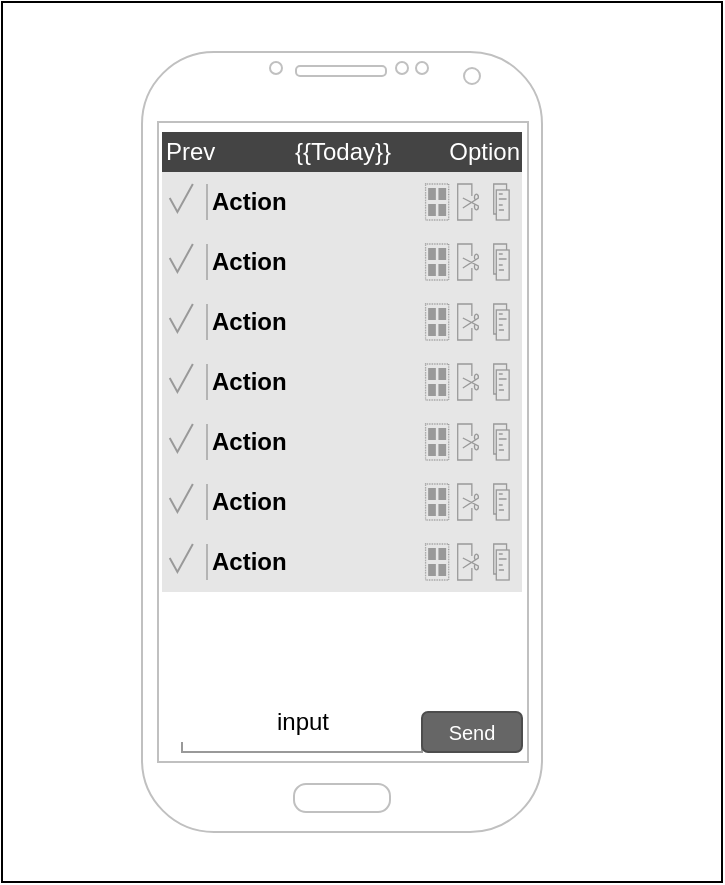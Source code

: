<mxfile version="24.4.8" type="device">
  <diagram name="第 1 页" id="AZ5YKaPfMmqDCqDRNwK1">
    <mxGraphModel dx="1156" dy="1040" grid="1" gridSize="10" guides="1" tooltips="1" connect="1" arrows="1" fold="1" page="1" pageScale="1" pageWidth="827" pageHeight="1169" math="0" shadow="0">
      <root>
        <mxCell id="0" />
        <mxCell id="1" parent="0" />
        <mxCell id="Ya21m_2HcjdQh0_R0l_v-2" value="" style="verticalLabelPosition=bottom;verticalAlign=top;html=1;shape=mxgraph.basic.rect;fillColor2=none;strokeWidth=1;size=20;indent=5;" vertex="1" parent="1">
          <mxGeometry x="180" y="215" width="360" height="440" as="geometry" />
        </mxCell>
        <mxCell id="Ya21m_2HcjdQh0_R0l_v-1" value="" style="verticalLabelPosition=bottom;verticalAlign=top;html=1;shadow=0;dashed=0;strokeWidth=1;shape=mxgraph.android.phone2;strokeColor=#c0c0c0;" vertex="1" parent="1">
          <mxGeometry x="250" y="240" width="200" height="390" as="geometry" />
        </mxCell>
        <mxCell id="Ya21m_2HcjdQh0_R0l_v-3" value="" style="strokeWidth=1;html=1;shadow=0;dashed=0;shape=mxgraph.android.contextual_action_bar_landscape_white;fillColor=#E6E6E6;" vertex="1" parent="1">
          <mxGeometry x="260" y="300" width="180" height="30" as="geometry" />
        </mxCell>
        <mxCell id="Ya21m_2HcjdQh0_R0l_v-4" value="Action" style="shape=transparent;align=left;fontStyle=1;whiteSpace=wrap;html=1;" vertex="1" parent="Ya21m_2HcjdQh0_R0l_v-3">
          <mxGeometry x="22.5" width="56.25" height="30" as="geometry" />
        </mxCell>
        <mxCell id="Ya21m_2HcjdQh0_R0l_v-15" value="" style="strokeWidth=1;html=1;shadow=0;dashed=0;shape=mxgraph.android.contextual_action_bar_landscape_white;fillColor=#E6E6E6;" vertex="1" parent="1">
          <mxGeometry x="260" y="330" width="180" height="30" as="geometry" />
        </mxCell>
        <mxCell id="Ya21m_2HcjdQh0_R0l_v-16" value="Action" style="shape=transparent;align=left;fontStyle=1;whiteSpace=wrap;html=1;" vertex="1" parent="Ya21m_2HcjdQh0_R0l_v-15">
          <mxGeometry x="22.5" width="56.25" height="30" as="geometry" />
        </mxCell>
        <mxCell id="Ya21m_2HcjdQh0_R0l_v-17" value="" style="strokeWidth=1;html=1;shadow=0;dashed=0;shape=mxgraph.android.contextual_action_bar_landscape_white;fillColor=#E6E6E6;" vertex="1" parent="1">
          <mxGeometry x="260" y="360" width="180" height="30" as="geometry" />
        </mxCell>
        <mxCell id="Ya21m_2HcjdQh0_R0l_v-18" value="Action" style="shape=transparent;align=left;fontStyle=1;whiteSpace=wrap;html=1;" vertex="1" parent="Ya21m_2HcjdQh0_R0l_v-17">
          <mxGeometry x="22.5" width="56.25" height="30" as="geometry" />
        </mxCell>
        <mxCell id="Ya21m_2HcjdQh0_R0l_v-19" value="" style="strokeWidth=1;html=1;shadow=0;dashed=0;shape=mxgraph.android.contextual_action_bar_landscape_white;fillColor=#E6E6E6;" vertex="1" parent="1">
          <mxGeometry x="260" y="390" width="180" height="30" as="geometry" />
        </mxCell>
        <mxCell id="Ya21m_2HcjdQh0_R0l_v-20" value="Action" style="shape=transparent;align=left;fontStyle=1;whiteSpace=wrap;html=1;" vertex="1" parent="Ya21m_2HcjdQh0_R0l_v-19">
          <mxGeometry x="22.5" width="56.25" height="30" as="geometry" />
        </mxCell>
        <mxCell id="Ya21m_2HcjdQh0_R0l_v-21" value="" style="strokeWidth=1;html=1;shadow=0;dashed=0;shape=mxgraph.android.contextual_action_bar_landscape_white;fillColor=#E6E6E6;" vertex="1" parent="1">
          <mxGeometry x="260" y="420" width="180" height="30" as="geometry" />
        </mxCell>
        <mxCell id="Ya21m_2HcjdQh0_R0l_v-22" value="Action" style="shape=transparent;align=left;fontStyle=1;whiteSpace=wrap;html=1;" vertex="1" parent="Ya21m_2HcjdQh0_R0l_v-21">
          <mxGeometry x="22.5" width="56.25" height="30" as="geometry" />
        </mxCell>
        <mxCell id="Ya21m_2HcjdQh0_R0l_v-23" value="" style="strokeWidth=1;html=1;shadow=0;dashed=0;shape=mxgraph.android.contextual_action_bar_landscape_white;fillColor=#E6E6E6;" vertex="1" parent="1">
          <mxGeometry x="260" y="450" width="180" height="30" as="geometry" />
        </mxCell>
        <mxCell id="Ya21m_2HcjdQh0_R0l_v-24" value="Action" style="shape=transparent;align=left;fontStyle=1;whiteSpace=wrap;html=1;" vertex="1" parent="Ya21m_2HcjdQh0_R0l_v-23">
          <mxGeometry x="22.5" width="56.25" height="30" as="geometry" />
        </mxCell>
        <mxCell id="Ya21m_2HcjdQh0_R0l_v-25" value="" style="strokeWidth=1;html=1;shadow=0;dashed=0;shape=mxgraph.android.contextual_action_bar_landscape_white;fillColor=#E6E6E6;" vertex="1" parent="1">
          <mxGeometry x="260" y="480" width="180" height="30" as="geometry" />
        </mxCell>
        <mxCell id="Ya21m_2HcjdQh0_R0l_v-26" value="Action" style="shape=transparent;align=left;fontStyle=1;whiteSpace=wrap;html=1;" vertex="1" parent="Ya21m_2HcjdQh0_R0l_v-25">
          <mxGeometry x="22.5" width="56.25" height="30" as="geometry" />
        </mxCell>
        <mxCell id="Ya21m_2HcjdQh0_R0l_v-27" value="" style="strokeWidth=1;html=1;shadow=0;dashed=0;shape=mxgraph.android.rrect;rSize=0;fillColor=#444444;strokeColor=none;" vertex="1" parent="1">
          <mxGeometry x="260" y="280" width="180" height="20" as="geometry" />
        </mxCell>
        <mxCell id="Ya21m_2HcjdQh0_R0l_v-28" value="Prev" style="strokeWidth=1;html=1;shadow=0;dashed=0;shape=mxgraph.android.anchor;align=left;fontColor=#FFFFFF;" vertex="1" parent="Ya21m_2HcjdQh0_R0l_v-27">
          <mxGeometry width="45" height="20" as="geometry" />
        </mxCell>
        <mxCell id="Ya21m_2HcjdQh0_R0l_v-29" value="{{Today}}" style="strokeWidth=1;html=1;shadow=0;dashed=0;shape=mxgraph.android.anchor;fontColor=#FFFFFF;" vertex="1" parent="Ya21m_2HcjdQh0_R0l_v-27">
          <mxGeometry x="45" width="90" height="20" as="geometry" />
        </mxCell>
        <mxCell id="Ya21m_2HcjdQh0_R0l_v-30" value="Option" style="strokeWidth=1;html=1;shadow=0;dashed=0;shape=mxgraph.android.anchor;align=right;fontColor=#FFFFFF;" vertex="1" parent="Ya21m_2HcjdQh0_R0l_v-27">
          <mxGeometry x="135" width="45" height="20" as="geometry" />
        </mxCell>
        <mxCell id="Ya21m_2HcjdQh0_R0l_v-31" value="input" style="strokeWidth=1;html=1;shadow=0;dashed=0;shape=mxgraph.android.textfield;align=center;strokeColor=#999999;pointerEvents=1" vertex="1" parent="1">
          <mxGeometry x="270" y="560" width="120" height="30" as="geometry" />
        </mxCell>
        <mxCell id="Ya21m_2HcjdQh0_R0l_v-32" value="Send" style="rounded=1;html=1;shadow=0;dashed=0;whiteSpace=wrap;fontSize=10;fillColor=#666666;align=center;strokeColor=#4D4D4D;fontColor=#ffffff;" vertex="1" parent="1">
          <mxGeometry x="390" y="570" width="50" height="20" as="geometry" />
        </mxCell>
      </root>
    </mxGraphModel>
  </diagram>
</mxfile>
